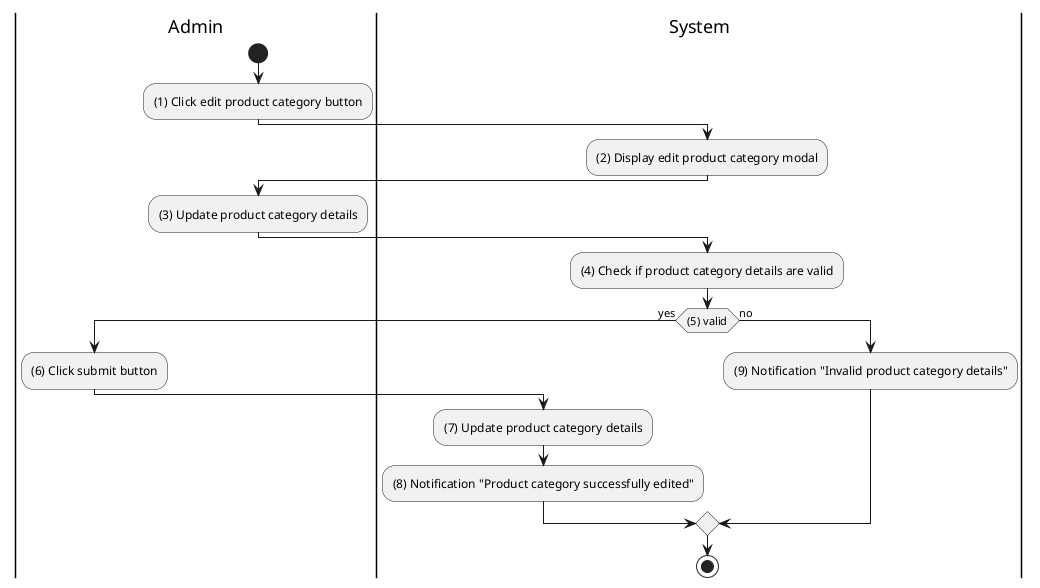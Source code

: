 @startuml Edit product category
|Admin|
start
:(1) Click edit product category button;
|System|
:(2) Display edit product category modal;
|Admin|
:(3) Update product category details;
|System|
:(4) Check if product category details are valid;
if ((5) valid) then (yes)
|Admin|
:(6) Click submit button;
|System|
:(7) Update product category details;
:(8) Notification "Product category successfully edited";
else (no)
|System|
:(9) Notification "Invalid product category details";
endif
stop
@enduml